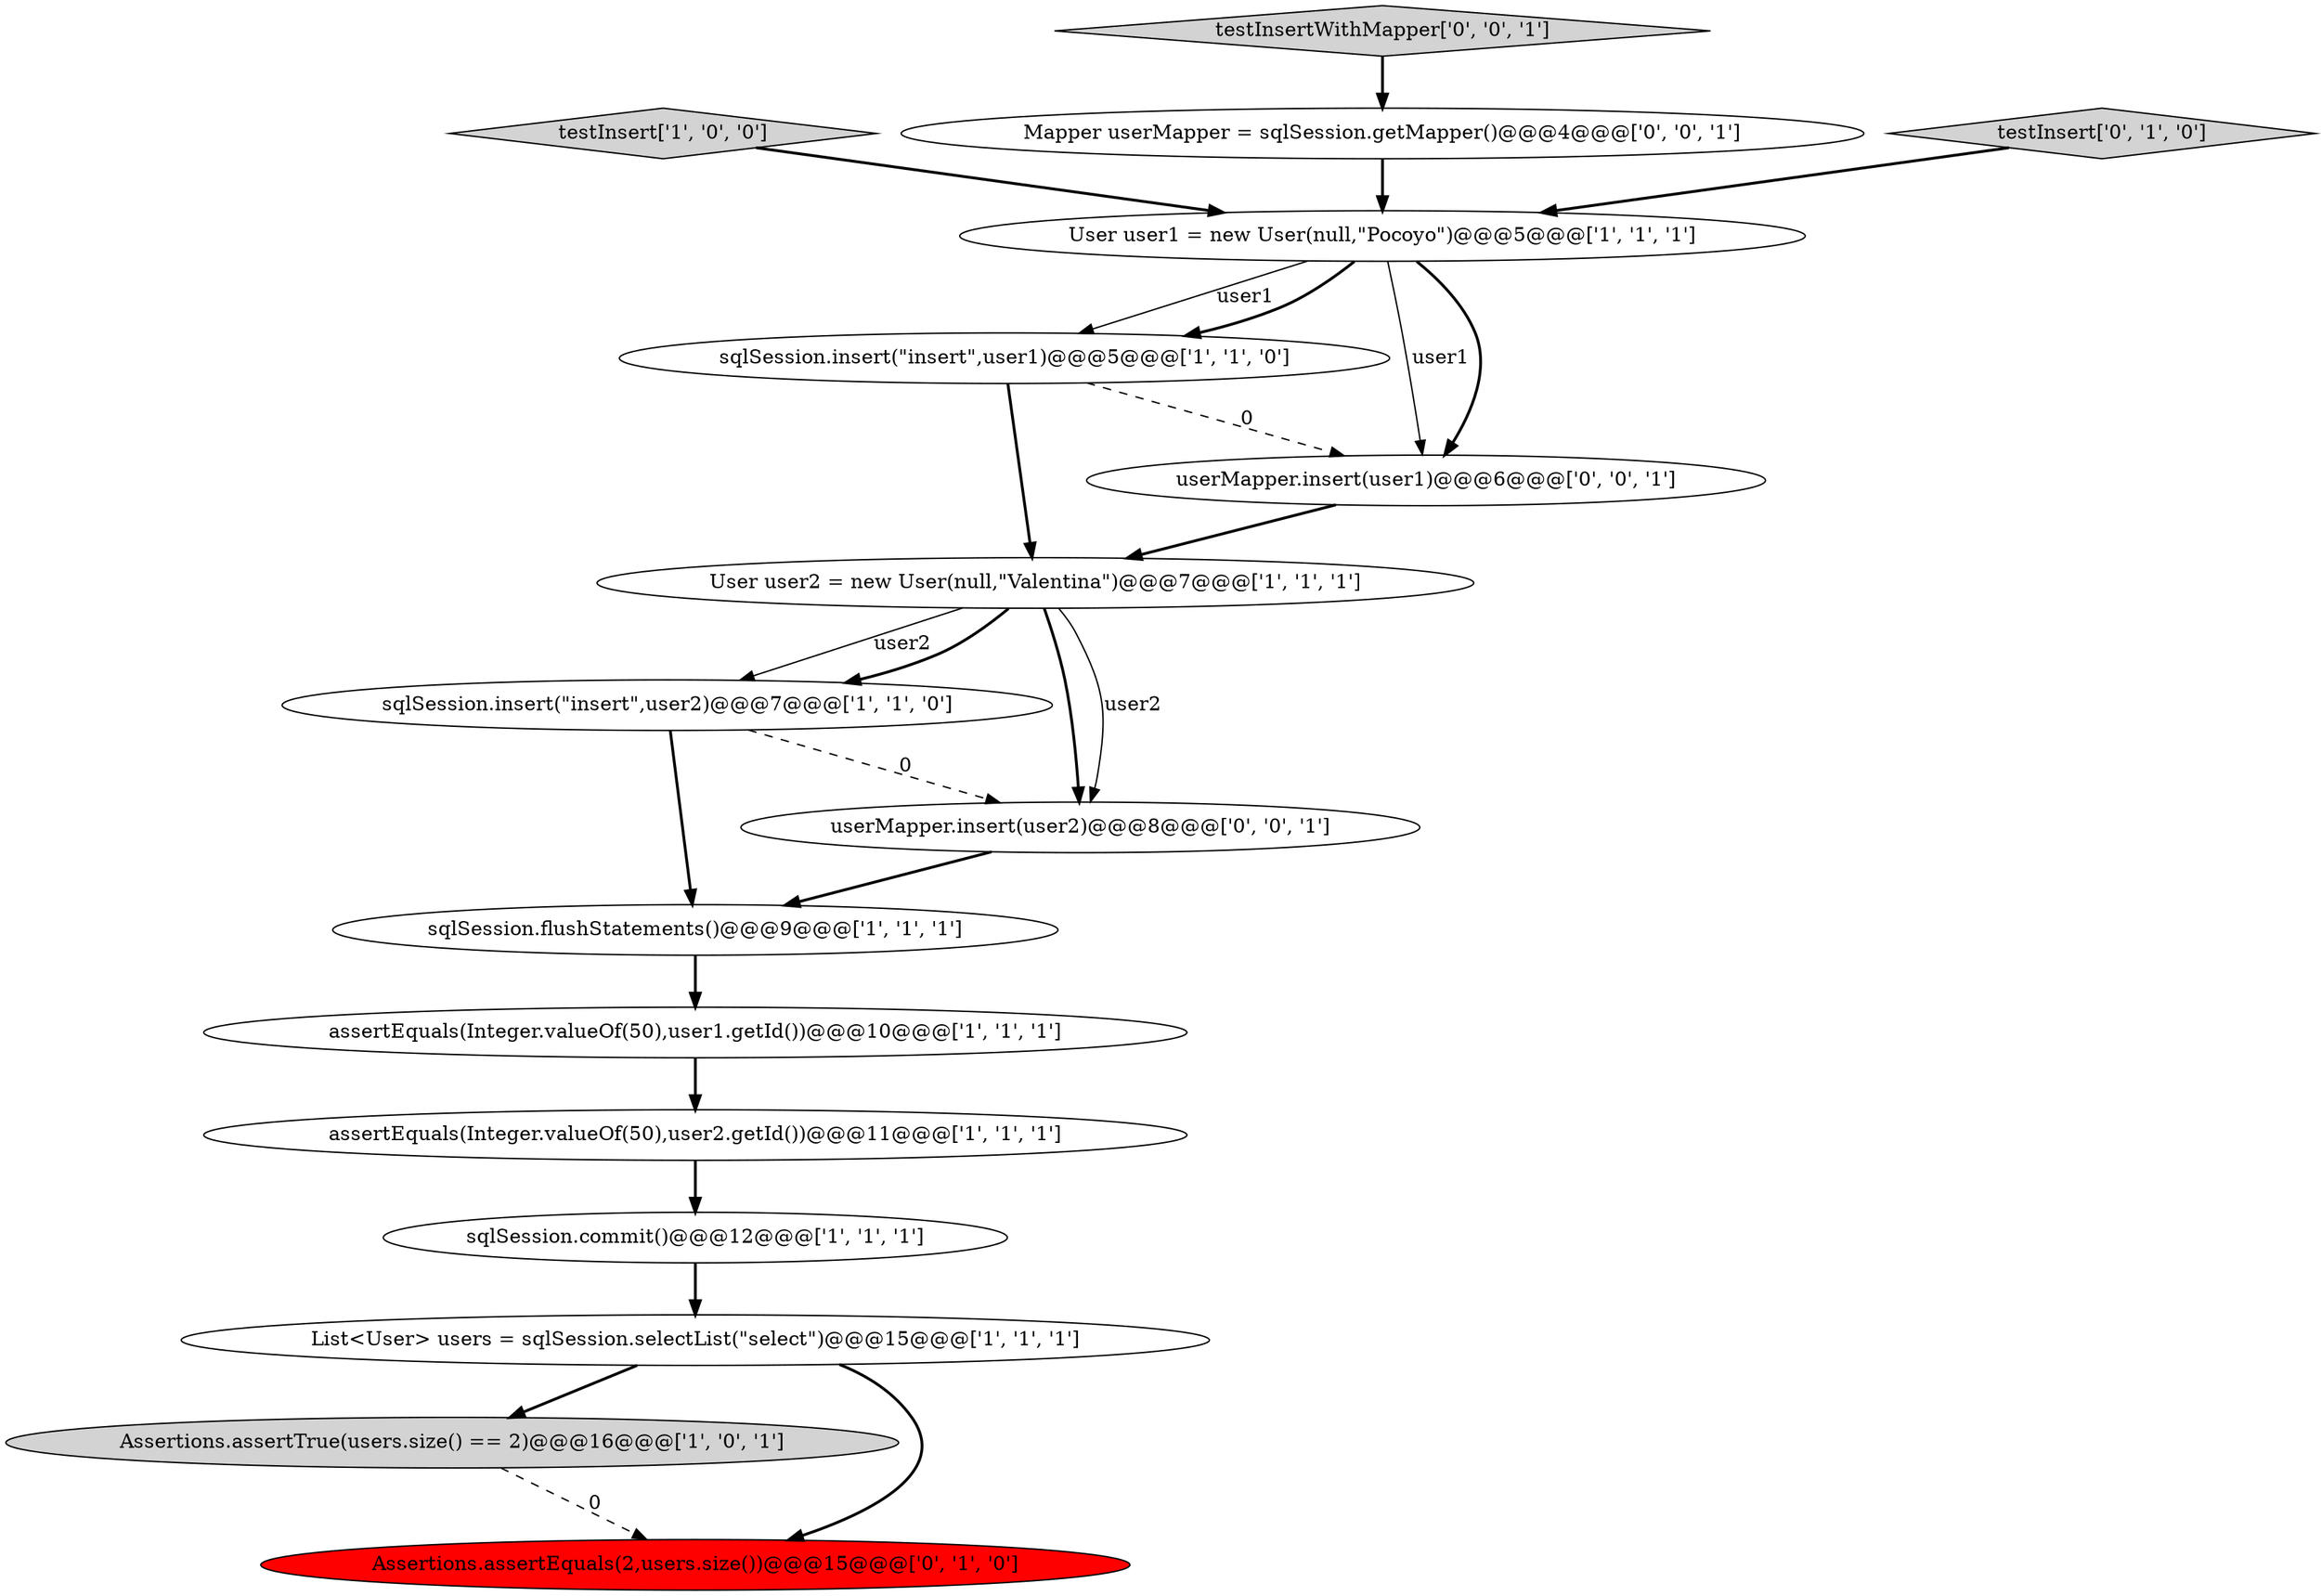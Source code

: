 digraph {
2 [style = filled, label = "sqlSession.flushStatements()@@@9@@@['1', '1', '1']", fillcolor = white, shape = ellipse image = "AAA0AAABBB1BBB"];
9 [style = filled, label = "Assertions.assertTrue(users.size() == 2)@@@16@@@['1', '0', '1']", fillcolor = lightgray, shape = ellipse image = "AAA0AAABBB1BBB"];
3 [style = filled, label = "User user2 = new User(null,\"Valentina\")@@@7@@@['1', '1', '1']", fillcolor = white, shape = ellipse image = "AAA0AAABBB1BBB"];
0 [style = filled, label = "User user1 = new User(null,\"Pocoyo\")@@@5@@@['1', '1', '1']", fillcolor = white, shape = ellipse image = "AAA0AAABBB1BBB"];
4 [style = filled, label = "sqlSession.insert(\"insert\",user2)@@@7@@@['1', '1', '0']", fillcolor = white, shape = ellipse image = "AAA0AAABBB1BBB"];
7 [style = filled, label = "assertEquals(Integer.valueOf(50),user2.getId())@@@11@@@['1', '1', '1']", fillcolor = white, shape = ellipse image = "AAA0AAABBB1BBB"];
8 [style = filled, label = "sqlSession.commit()@@@12@@@['1', '1', '1']", fillcolor = white, shape = ellipse image = "AAA0AAABBB1BBB"];
1 [style = filled, label = "List<User> users = sqlSession.selectList(\"select\")@@@15@@@['1', '1', '1']", fillcolor = white, shape = ellipse image = "AAA0AAABBB1BBB"];
10 [style = filled, label = "assertEquals(Integer.valueOf(50),user1.getId())@@@10@@@['1', '1', '1']", fillcolor = white, shape = ellipse image = "AAA0AAABBB1BBB"];
5 [style = filled, label = "sqlSession.insert(\"insert\",user1)@@@5@@@['1', '1', '0']", fillcolor = white, shape = ellipse image = "AAA0AAABBB1BBB"];
6 [style = filled, label = "testInsert['1', '0', '0']", fillcolor = lightgray, shape = diamond image = "AAA0AAABBB1BBB"];
12 [style = filled, label = "Assertions.assertEquals(2,users.size())@@@15@@@['0', '1', '0']", fillcolor = red, shape = ellipse image = "AAA1AAABBB2BBB"];
16 [style = filled, label = "testInsertWithMapper['0', '0', '1']", fillcolor = lightgray, shape = diamond image = "AAA0AAABBB3BBB"];
15 [style = filled, label = "userMapper.insert(user2)@@@8@@@['0', '0', '1']", fillcolor = white, shape = ellipse image = "AAA0AAABBB3BBB"];
13 [style = filled, label = "Mapper userMapper = sqlSession.getMapper()@@@4@@@['0', '0', '1']", fillcolor = white, shape = ellipse image = "AAA0AAABBB3BBB"];
11 [style = filled, label = "testInsert['0', '1', '0']", fillcolor = lightgray, shape = diamond image = "AAA0AAABBB2BBB"];
14 [style = filled, label = "userMapper.insert(user1)@@@6@@@['0', '0', '1']", fillcolor = white, shape = ellipse image = "AAA0AAABBB3BBB"];
5->3 [style = bold, label=""];
14->3 [style = bold, label=""];
15->2 [style = bold, label=""];
16->13 [style = bold, label=""];
5->14 [style = dashed, label="0"];
3->4 [style = solid, label="user2"];
6->0 [style = bold, label=""];
3->15 [style = bold, label=""];
4->2 [style = bold, label=""];
0->14 [style = solid, label="user1"];
2->10 [style = bold, label=""];
7->8 [style = bold, label=""];
3->4 [style = bold, label=""];
10->7 [style = bold, label=""];
1->9 [style = bold, label=""];
8->1 [style = bold, label=""];
0->14 [style = bold, label=""];
11->0 [style = bold, label=""];
4->15 [style = dashed, label="0"];
0->5 [style = solid, label="user1"];
1->12 [style = bold, label=""];
3->15 [style = solid, label="user2"];
9->12 [style = dashed, label="0"];
0->5 [style = bold, label=""];
13->0 [style = bold, label=""];
}
